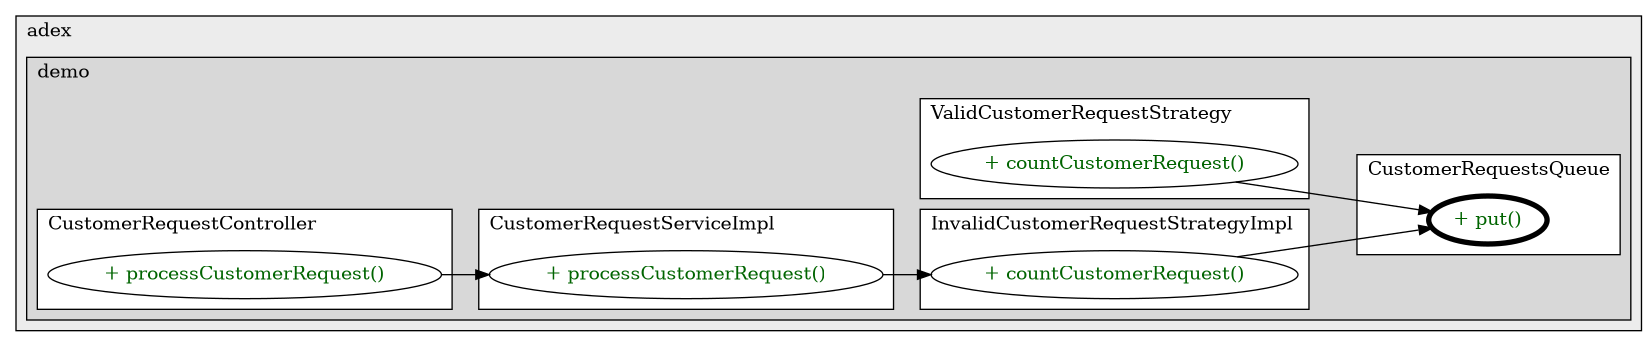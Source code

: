 @startuml

/' diagram meta data start
config=CallConfiguration;
{
  "rootMethod": "com.adex.demo.domain.models.CustomerRequestsQueue#put(DomainCustomerRequest)",
  "projectClassification": {
    "searchMode": "OpenProject", // OpenProject, AllProjects
    "includedProjects": "",
    "pathEndKeywords": "*.impl",
    "isClientPath": "",
    "isClientName": "",
    "isTestPath": "",
    "isTestName": "",
    "isMappingPath": "",
    "isMappingName": "",
    "isDataAccessPath": "",
    "isDataAccessName": "",
    "isDataStructurePath": "",
    "isDataStructureName": "",
    "isInterfaceStructuresPath": "",
    "isInterfaceStructuresName": "",
    "isEntryPointPath": "",
    "isEntryPointName": "",
    "treatFinalFieldsAsMandatory": false
  },
  "graphRestriction": {
    "classPackageExcludeFilter": "",
    "classPackageIncludeFilter": "",
    "classNameExcludeFilter": "",
    "classNameIncludeFilter": "",
    "methodNameExcludeFilter": "",
    "methodNameIncludeFilter": "",
    "removeByInheritance": "", // inheritance/annotation based filtering is done in a second step
    "removeByAnnotation": "",
    "removeByClassPackage": "", // cleanup the graph after inheritance/annotation based filtering is done
    "removeByClassName": "",
    "cutMappings": false,
    "cutEnum": true,
    "cutTests": true,
    "cutClient": true,
    "cutDataAccess": true,
    "cutInterfaceStructures": true,
    "cutDataStructures": true,
    "cutGetterAndSetter": true,
    "cutConstructors": true
  },
  "graphTraversal": {
    "forwardDepth": 3,
    "backwardDepth": 3,
    "classPackageExcludeFilter": "",
    "classPackageIncludeFilter": "",
    "classNameExcludeFilter": "",
    "classNameIncludeFilter": "",
    "methodNameExcludeFilter": "",
    "methodNameIncludeFilter": "",
    "hideMappings": false,
    "hideDataStructures": false,
    "hidePrivateMethods": true,
    "hideInterfaceCalls": true, // indirection: implementation -> interface (is hidden) -> implementation
    "onlyShowApplicationEntryPoints": false, // root node is included
    "useMethodCallsForStructureDiagram": "ForwardOnly" // ForwardOnly, BothDirections, No
  },
  "details": {
    "aggregation": "GroupByClass", // ByClass, GroupByClass, None
    "showMethodParametersTypes": false,
    "showMethodParametersNames": false,
    "showMethodReturnType": false,
    "showPackageLevels": 2,
    "showCallOrder": false,
    "edgeMode": "MethodsOnly", // TypesOnly, MethodsOnly, TypesAndMethods, MethodsAndDirectTypeUsage
    "showDetailedClassStructure": false
  },
  "rootClass": "com.adex.demo.domain.models.CustomerRequestsQueue",
  "extensionCallbackMethod": "" // qualified.class.name#methodName - signature: public static String method(String)
}
diagram meta data end '/



digraph g {
    rankdir="LR"
    splines=polyline
    

'nodes 
subgraph cluster_2989078 { 
   	label=adex
	labeljust=l
	fillcolor="#ececec"
	style=filled
   
   subgraph cluster_1882568891 { 
   	label=demo
	labeljust=l
	fillcolor="#d8d8d8"
	style=filled
   
   subgraph cluster_2034180552 { 
   	label=CustomerRequestServiceImpl
	labeljust=l
	fillcolor=white
	style=filled
   
   CustomerRequestServiceImpl1157377110XXXprocessCustomerRequest794404685[
	label="+ processCustomerRequest()"
	style=filled
	fillcolor=white
	tooltip="CustomerRequestServiceImpl

null"
	fontcolor=darkgreen
];
} 

subgraph cluster_258336939 { 
   	label=CustomerRequestsQueue
	labeljust=l
	fillcolor=white
	style=filled
   
   CustomerRequestsQueue273129844XXXput794404685[
	label="+ put()"
	style=filled
	fillcolor=white
	tooltip="CustomerRequestsQueue

null"
	penwidth=4
	fontcolor=darkgreen
];
} 

subgraph cluster_655364180 { 
   	label=ValidCustomerRequestStrategy
	labeljust=l
	fillcolor=white
	style=filled
   
   ValidCustomerRequestStrategy1157377110XXXcountCustomerRequest794404685[
	label="+ countCustomerRequest()"
	style=filled
	fillcolor=white
	tooltip="ValidCustomerRequestStrategy

&#10;  Counts requests.&#10; &#10;  @param request instance of {@code DomainCustomerRequest}&#10; "
	fontcolor=darkgreen
];
} 

subgraph cluster_657110573 { 
   	label=CustomerRequestController
	labeljust=l
	fillcolor=white
	style=filled
   
   CustomerRequestController1810722578XXXprocessCustomerRequest1482738865[
	label="+ processCustomerRequest()"
	style=filled
	fillcolor=white
	tooltip="CustomerRequestController

&#10;  POST /api/v1/customer Sample request.&#10; &#10;  @param customerRequest (required)&#10;  @return Accepted. (status code 202)&#10; "
	fontcolor=darkgreen
];
} 

subgraph cluster_73883665 { 
   	label=InvalidCustomerRequestStrategyImpl
	labeljust=l
	fillcolor=white
	style=filled
   
   InvalidCustomerRequestStrategyImpl1157377110XXXcountCustomerRequest794404685[
	label="+ countCustomerRequest()"
	style=filled
	fillcolor=white
	tooltip="InvalidCustomerRequestStrategyImpl

&#10;  Counts requests.&#10; &#10;  @param request instance of {@code DomainCustomerRequest}&#10; "
	fontcolor=darkgreen
];
} 
} 
} 

'edges    
CustomerRequestController1810722578XXXprocessCustomerRequest1482738865 -> CustomerRequestServiceImpl1157377110XXXprocessCustomerRequest794404685;
CustomerRequestServiceImpl1157377110XXXprocessCustomerRequest794404685 -> InvalidCustomerRequestStrategyImpl1157377110XXXcountCustomerRequest794404685;
InvalidCustomerRequestStrategyImpl1157377110XXXcountCustomerRequest794404685 -> CustomerRequestsQueue273129844XXXput794404685;
ValidCustomerRequestStrategy1157377110XXXcountCustomerRequest794404685 -> CustomerRequestsQueue273129844XXXput794404685;
    
}
@enduml